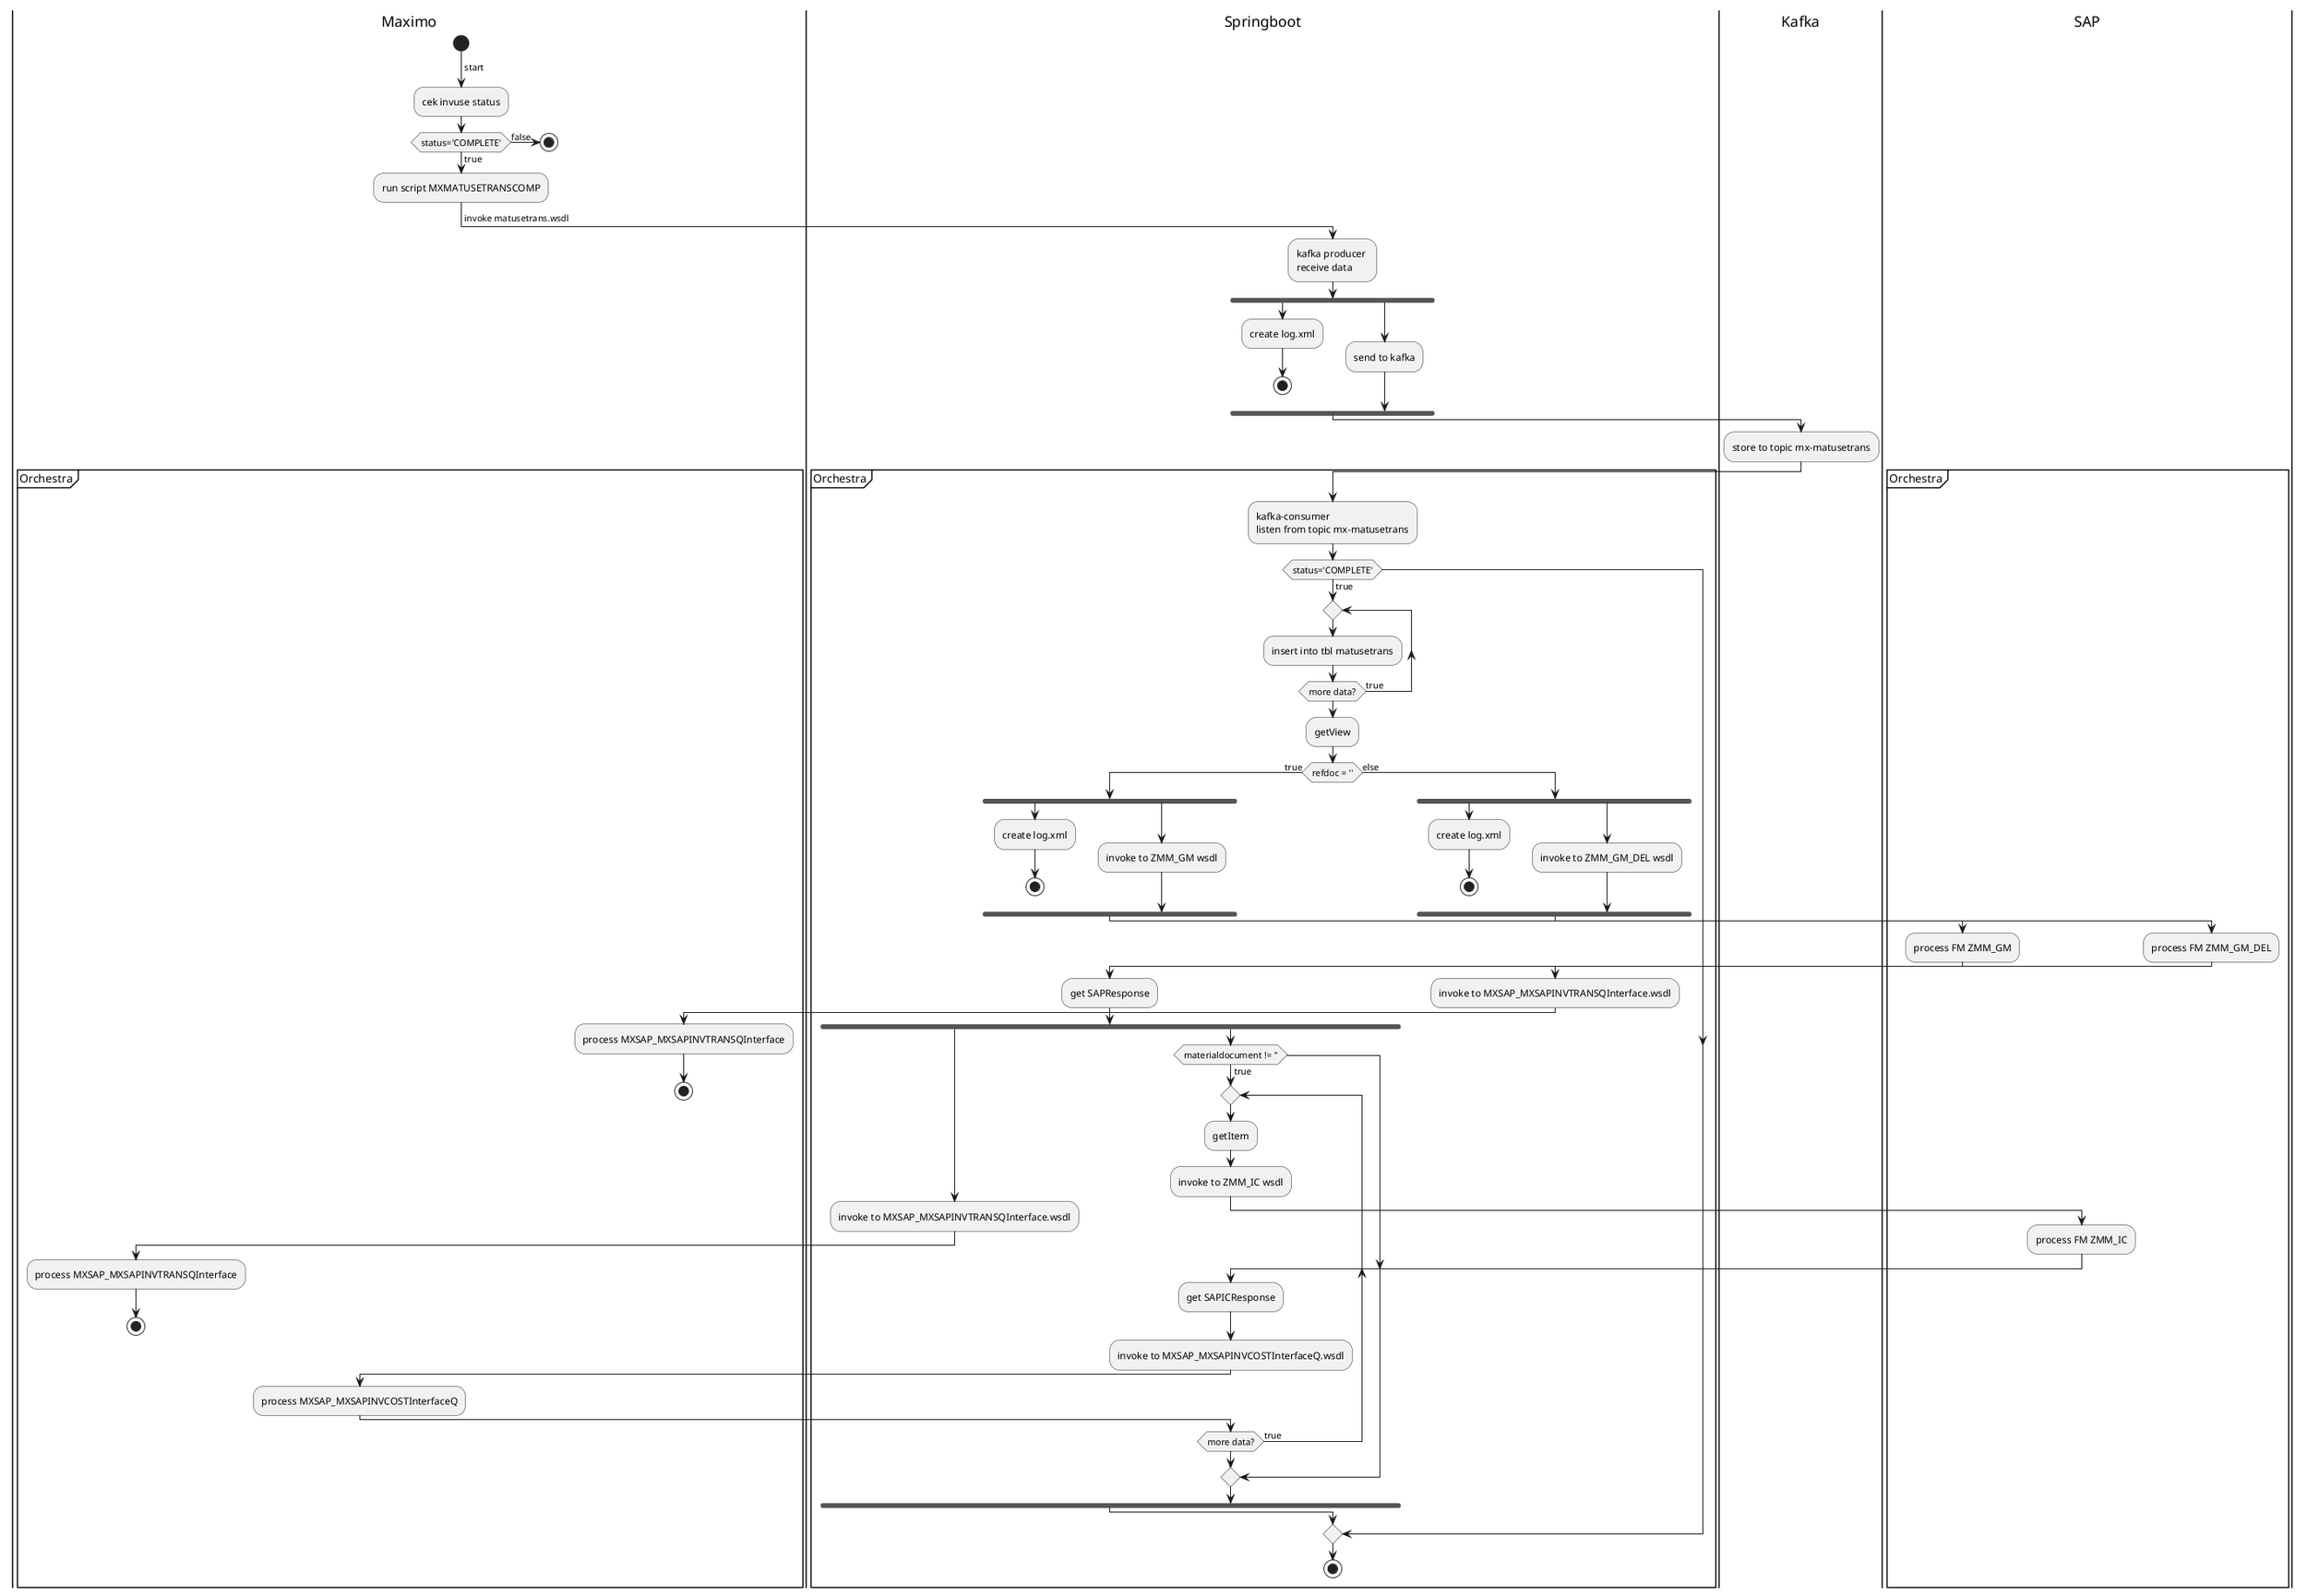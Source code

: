 @startuml
|Maximo|
start
-> start;
:cek invuse status;
if (status='COMPLETE') then (true)
    :run script MXMATUSETRANSCOMP;
else (false) 
stop    
endif
|Springboot|
->invoke matusetrans.wsdl;
:kafka producer \nreceive data;
fork
:create log.xml;
stop
fork again
:send to kafka;
end fork;
|Kafka|
:store to topic mx-matusetrans;
|Springboot|
partition Orchestra {
:kafka-consumer \nlisten from topic mx-matusetrans;
if (status='COMPLETE') then (true)
    repeat
    :insert into tbl matusetrans;
    repeat while(more data?) is (true)
    :getView;
    if(refdoc = '') then (true)
        fork
        :create log.xml;
        stop
        fork again
        :invoke to ZMM_GM wsdl;
        end fork
        |SAP|
        :process FM ZMM_GM;
        |Springboot|
        :get SAPResponse;
        fork
        :invoke to MXSAP_MXSAPINVTRANSQInterface.wsdl;
        |Maximo|
        :process MXSAP_MXSAPINVTRANSQInterface;
        stop
        |Springboot|
        fork again
        if(materialdocument != '') then (true)
            repeat
            :getItem;
            :invoke to ZMM_IC wsdl;
            |SAP|
            :process FM ZMM_IC;
            |Springboot|
            :get SAPICResponse;
            :invoke to MXSAP_MXSAPINVCOSTInterfaceQ.wsdl;
            |Maximo|
            :process MXSAP_MXSAPINVCOSTInterfaceQ;
            |Springboot|
            repeat while(more data?) is (true)
        endif
        end fork
    else (else)
        |Springboot|
        fork
        :create log.xml;
        stop
        fork again
        :invoke to ZMM_GM_DEL wsdl;
        end fork
        |SAP|
        :process FM ZMM_GM_DEL;
        |Springboot|    
        :invoke to MXSAP_MXSAPINVTRANSQInterface.wsdl;
        |Maximo|
        :process MXSAP_MXSAPINVTRANSQInterface;
        stop
    endif
endif    
|Springboot|
stop
}
@enduml 